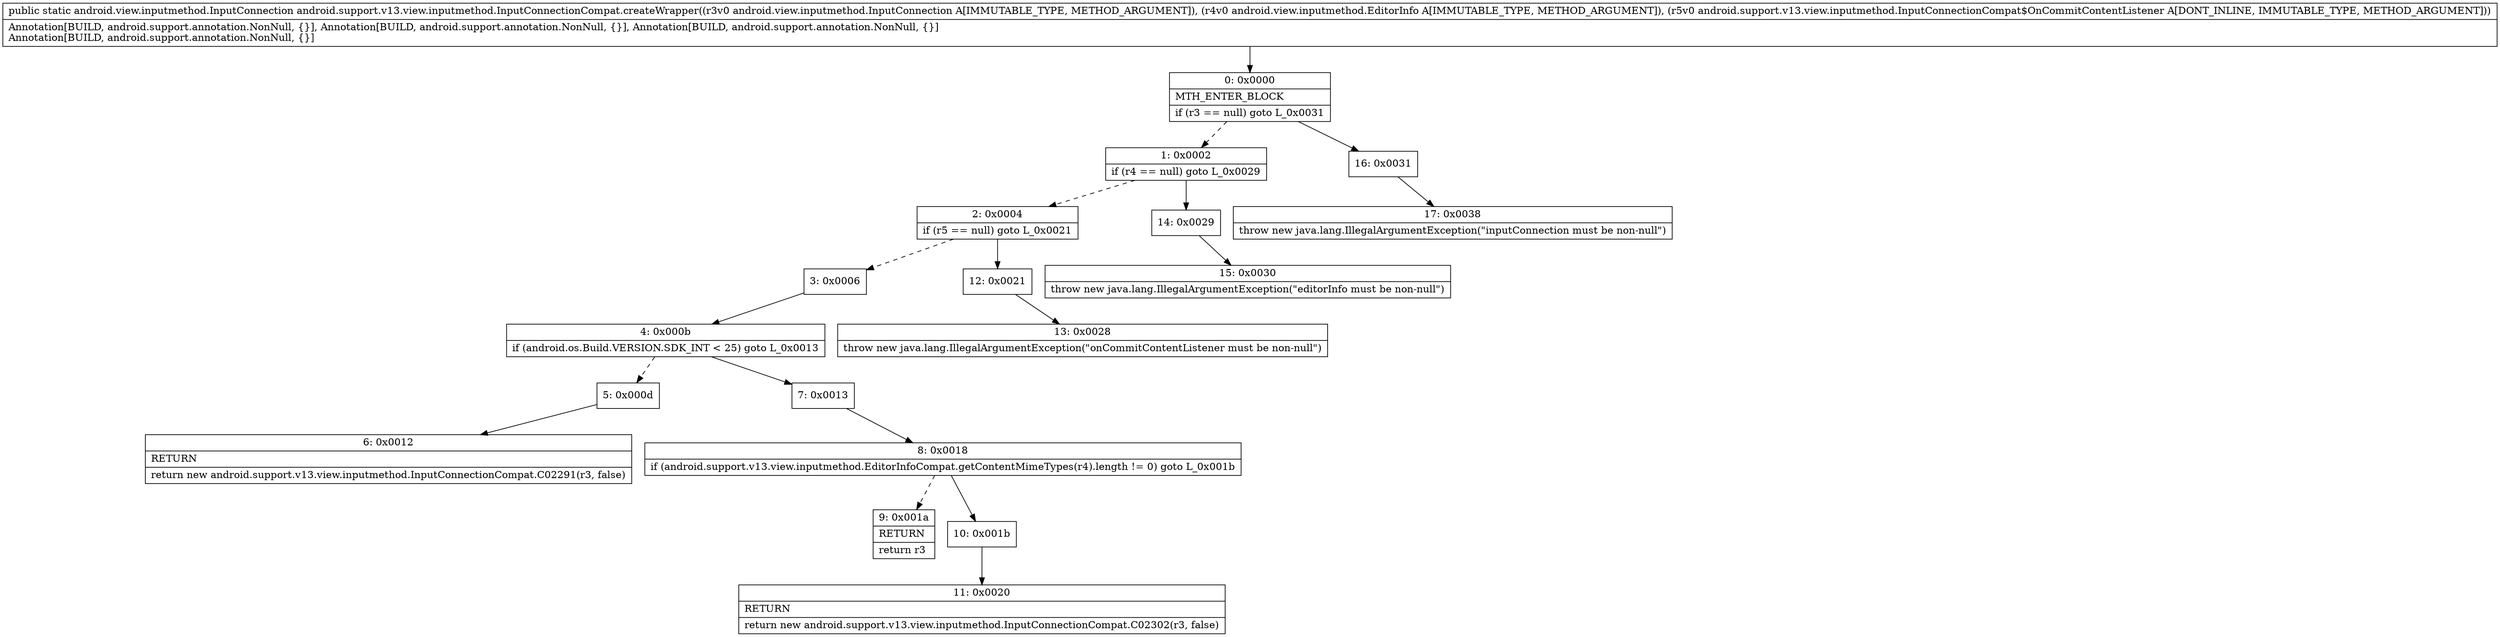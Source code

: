 digraph "CFG forandroid.support.v13.view.inputmethod.InputConnectionCompat.createWrapper(Landroid\/view\/inputmethod\/InputConnection;Landroid\/view\/inputmethod\/EditorInfo;Landroid\/support\/v13\/view\/inputmethod\/InputConnectionCompat$OnCommitContentListener;)Landroid\/view\/inputmethod\/InputConnection;" {
Node_0 [shape=record,label="{0\:\ 0x0000|MTH_ENTER_BLOCK\l|if (r3 == null) goto L_0x0031\l}"];
Node_1 [shape=record,label="{1\:\ 0x0002|if (r4 == null) goto L_0x0029\l}"];
Node_2 [shape=record,label="{2\:\ 0x0004|if (r5 == null) goto L_0x0021\l}"];
Node_3 [shape=record,label="{3\:\ 0x0006}"];
Node_4 [shape=record,label="{4\:\ 0x000b|if (android.os.Build.VERSION.SDK_INT \< 25) goto L_0x0013\l}"];
Node_5 [shape=record,label="{5\:\ 0x000d}"];
Node_6 [shape=record,label="{6\:\ 0x0012|RETURN\l|return new android.support.v13.view.inputmethod.InputConnectionCompat.C02291(r3, false)\l}"];
Node_7 [shape=record,label="{7\:\ 0x0013}"];
Node_8 [shape=record,label="{8\:\ 0x0018|if (android.support.v13.view.inputmethod.EditorInfoCompat.getContentMimeTypes(r4).length != 0) goto L_0x001b\l}"];
Node_9 [shape=record,label="{9\:\ 0x001a|RETURN\l|return r3\l}"];
Node_10 [shape=record,label="{10\:\ 0x001b}"];
Node_11 [shape=record,label="{11\:\ 0x0020|RETURN\l|return new android.support.v13.view.inputmethod.InputConnectionCompat.C02302(r3, false)\l}"];
Node_12 [shape=record,label="{12\:\ 0x0021}"];
Node_13 [shape=record,label="{13\:\ 0x0028|throw new java.lang.IllegalArgumentException(\"onCommitContentListener must be non\-null\")\l}"];
Node_14 [shape=record,label="{14\:\ 0x0029}"];
Node_15 [shape=record,label="{15\:\ 0x0030|throw new java.lang.IllegalArgumentException(\"editorInfo must be non\-null\")\l}"];
Node_16 [shape=record,label="{16\:\ 0x0031}"];
Node_17 [shape=record,label="{17\:\ 0x0038|throw new java.lang.IllegalArgumentException(\"inputConnection must be non\-null\")\l}"];
MethodNode[shape=record,label="{public static android.view.inputmethod.InputConnection android.support.v13.view.inputmethod.InputConnectionCompat.createWrapper((r3v0 android.view.inputmethod.InputConnection A[IMMUTABLE_TYPE, METHOD_ARGUMENT]), (r4v0 android.view.inputmethod.EditorInfo A[IMMUTABLE_TYPE, METHOD_ARGUMENT]), (r5v0 android.support.v13.view.inputmethod.InputConnectionCompat$OnCommitContentListener A[DONT_INLINE, IMMUTABLE_TYPE, METHOD_ARGUMENT]))  | Annotation[BUILD, android.support.annotation.NonNull, \{\}], Annotation[BUILD, android.support.annotation.NonNull, \{\}], Annotation[BUILD, android.support.annotation.NonNull, \{\}]\lAnnotation[BUILD, android.support.annotation.NonNull, \{\}]\l}"];
MethodNode -> Node_0;
Node_0 -> Node_1[style=dashed];
Node_0 -> Node_16;
Node_1 -> Node_2[style=dashed];
Node_1 -> Node_14;
Node_2 -> Node_3[style=dashed];
Node_2 -> Node_12;
Node_3 -> Node_4;
Node_4 -> Node_5[style=dashed];
Node_4 -> Node_7;
Node_5 -> Node_6;
Node_7 -> Node_8;
Node_8 -> Node_9[style=dashed];
Node_8 -> Node_10;
Node_10 -> Node_11;
Node_12 -> Node_13;
Node_14 -> Node_15;
Node_16 -> Node_17;
}

